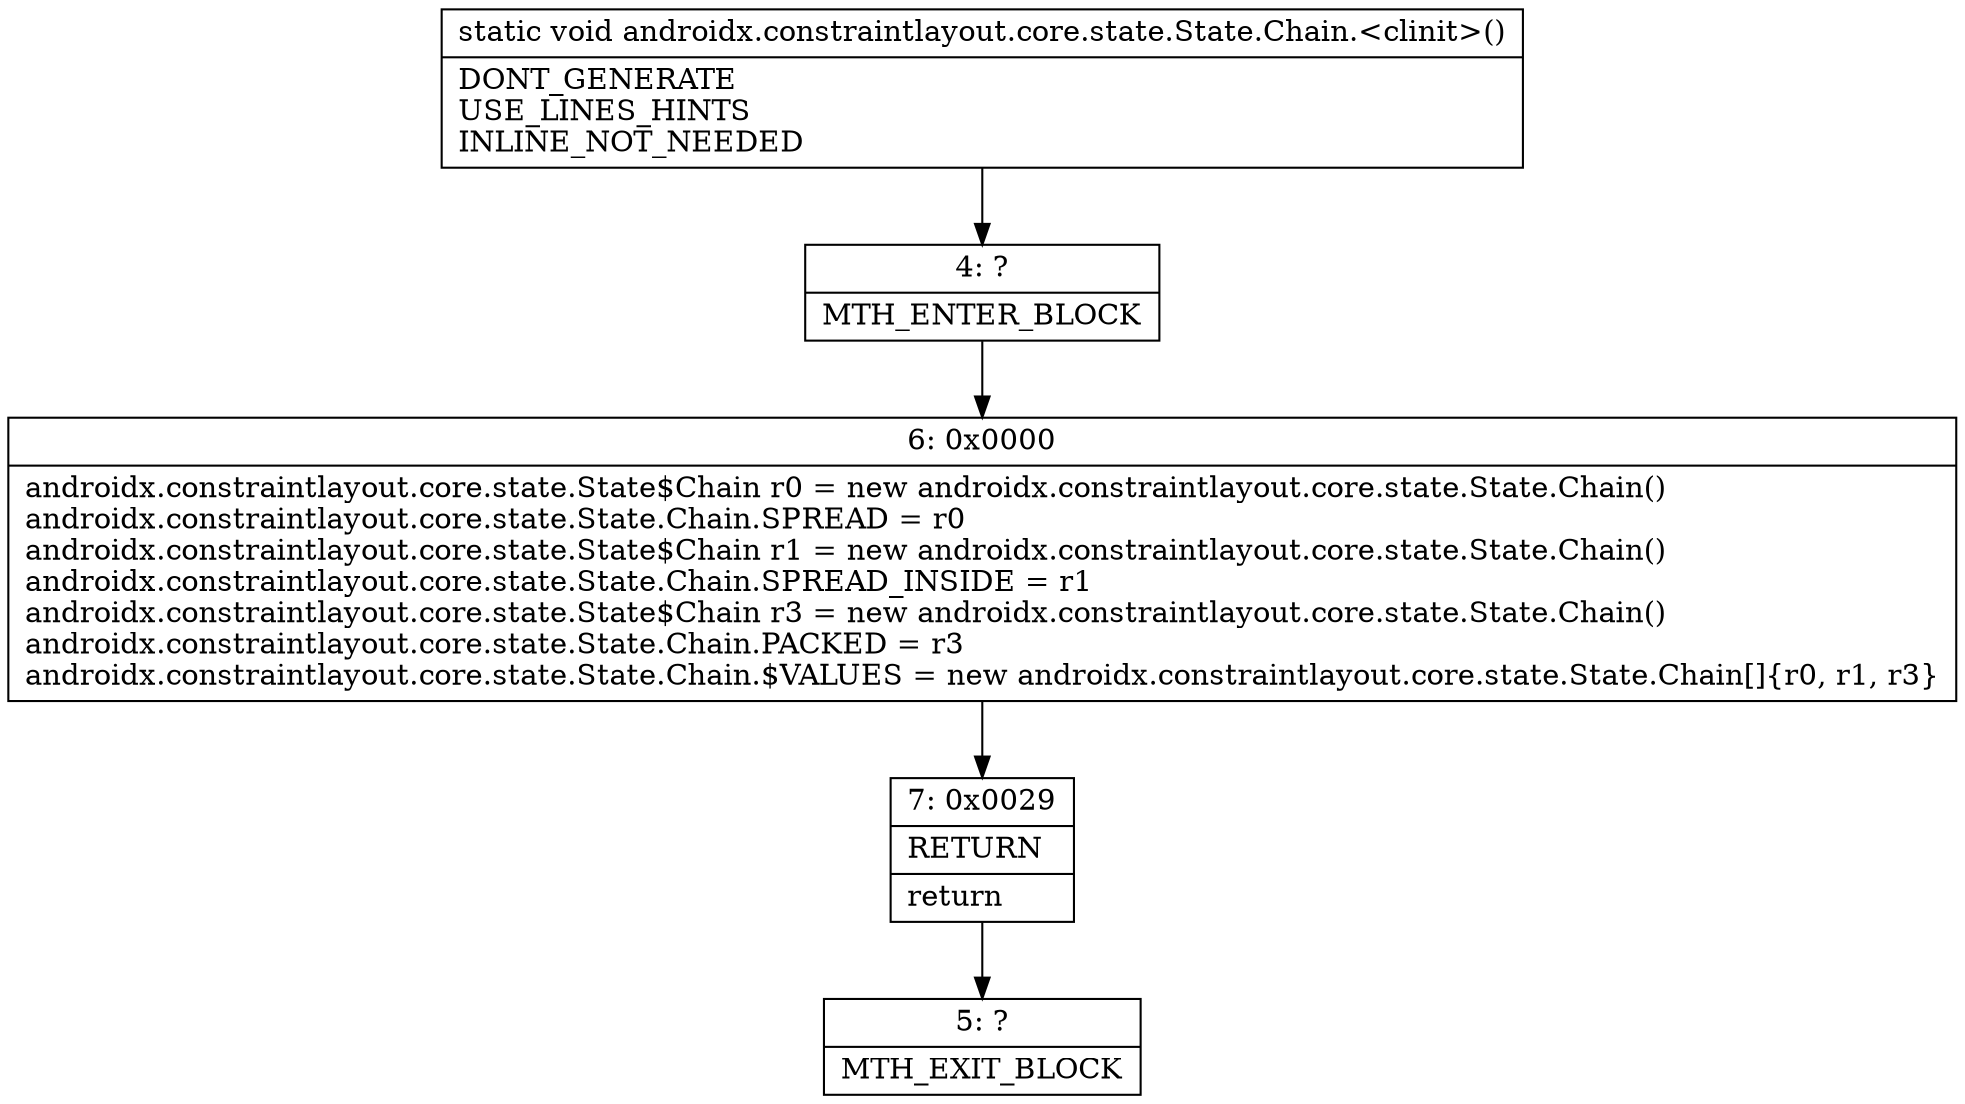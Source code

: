 digraph "CFG forandroidx.constraintlayout.core.state.State.Chain.\<clinit\>()V" {
Node_4 [shape=record,label="{4\:\ ?|MTH_ENTER_BLOCK\l}"];
Node_6 [shape=record,label="{6\:\ 0x0000|androidx.constraintlayout.core.state.State$Chain r0 = new androidx.constraintlayout.core.state.State.Chain()\landroidx.constraintlayout.core.state.State.Chain.SPREAD = r0\landroidx.constraintlayout.core.state.State$Chain r1 = new androidx.constraintlayout.core.state.State.Chain()\landroidx.constraintlayout.core.state.State.Chain.SPREAD_INSIDE = r1\landroidx.constraintlayout.core.state.State$Chain r3 = new androidx.constraintlayout.core.state.State.Chain()\landroidx.constraintlayout.core.state.State.Chain.PACKED = r3\landroidx.constraintlayout.core.state.State.Chain.$VALUES = new androidx.constraintlayout.core.state.State.Chain[]\{r0, r1, r3\}\l}"];
Node_7 [shape=record,label="{7\:\ 0x0029|RETURN\l|return\l}"];
Node_5 [shape=record,label="{5\:\ ?|MTH_EXIT_BLOCK\l}"];
MethodNode[shape=record,label="{static void androidx.constraintlayout.core.state.State.Chain.\<clinit\>()  | DONT_GENERATE\lUSE_LINES_HINTS\lINLINE_NOT_NEEDED\l}"];
MethodNode -> Node_4;Node_4 -> Node_6;
Node_6 -> Node_7;
Node_7 -> Node_5;
}

